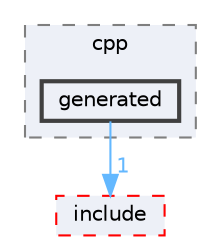 digraph "flatbuffers/android/app/src/main/cpp/generated"
{
 // LATEX_PDF_SIZE
  bgcolor="transparent";
  edge [fontname=Helvetica,fontsize=10,labelfontname=Helvetica,labelfontsize=10];
  node [fontname=Helvetica,fontsize=10,shape=box,height=0.2,width=0.4];
  compound=true
  subgraph clusterdir_3b7aab8a0d5b852a40597a35728fe6d0 {
    graph [ bgcolor="#edf0f7", pencolor="grey50", label="cpp", fontname=Helvetica,fontsize=10 style="filled,dashed", URL="dir_3b7aab8a0d5b852a40597a35728fe6d0.html",tooltip=""]
  dir_d037ad5b230e329fda601f8c255e64f0 [label="generated", fillcolor="#edf0f7", color="grey25", style="filled,bold", URL="dir_d037ad5b230e329fda601f8c255e64f0.html",tooltip=""];
  }
  dir_1070400e4fc31576c7133789377210a4 [label="include", fillcolor="#edf0f7", color="red", style="filled,dashed", URL="dir_1070400e4fc31576c7133789377210a4.html",tooltip=""];
  dir_d037ad5b230e329fda601f8c255e64f0->dir_1070400e4fc31576c7133789377210a4 [headlabel="1", labeldistance=1.5 headhref="dir_000083_000117.html" href="dir_000083_000117.html" color="steelblue1" fontcolor="steelblue1"];
}
